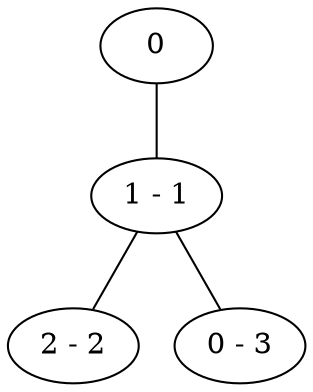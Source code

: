 graph new_graph {
	0;
	1[label="1 - 1"];
	2[label="2 - 2"];
	3[label="0 - 3"];
	0--1;
	1--2;
	1--3;
	}
